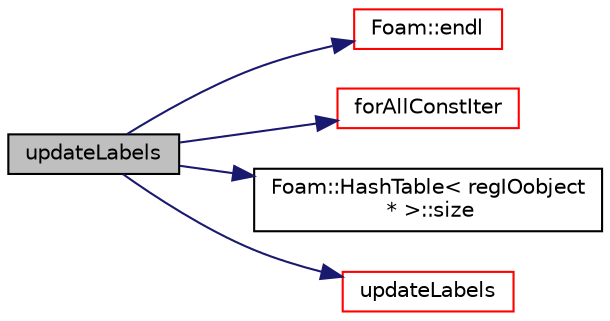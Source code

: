 digraph "updateLabels"
{
  bgcolor="transparent";
  edge [fontname="Helvetica",fontsize="10",labelfontname="Helvetica",labelfontsize="10"];
  node [fontname="Helvetica",fontsize="10",shape=record];
  rankdir="LR";
  Node1 [label="updateLabels",height=0.2,width=0.4,color="black", fillcolor="grey75", style="filled", fontcolor="black"];
  Node1 -> Node2 [color="midnightblue",fontsize="10",style="solid",fontname="Helvetica"];
  Node2 [label="Foam::endl",height=0.2,width=0.4,color="red",URL="$a10758.html#a2db8fe02a0d3909e9351bb4275b23ce4",tooltip="Add newline and flush stream. "];
  Node1 -> Node3 [color="midnightblue",fontsize="10",style="solid",fontname="Helvetica"];
  Node3 [label="forAllConstIter",height=0.2,width=0.4,color="red",URL="$a02974.html#ae21e2836509b0fa7f7cedf6493b11b09"];
  Node1 -> Node4 [color="midnightblue",fontsize="10",style="solid",fontname="Helvetica"];
  Node4 [label="Foam::HashTable\< regIOobject\l * \>::size",height=0.2,width=0.4,color="black",URL="$a00986.html#a723361dc2020160f5492e8fe2d09fa44",tooltip="Return number of elements in table. "];
  Node1 -> Node5 [color="midnightblue",fontsize="10",style="solid",fontname="Helvetica"];
  Node5 [label="updateLabels",height=0.2,width=0.4,color="red",URL="$a00622.html#a77faed35c755a0d80c360a446fd4de3e",tooltip="Update refine list from map. Used to update cell/face labels. "];
}
